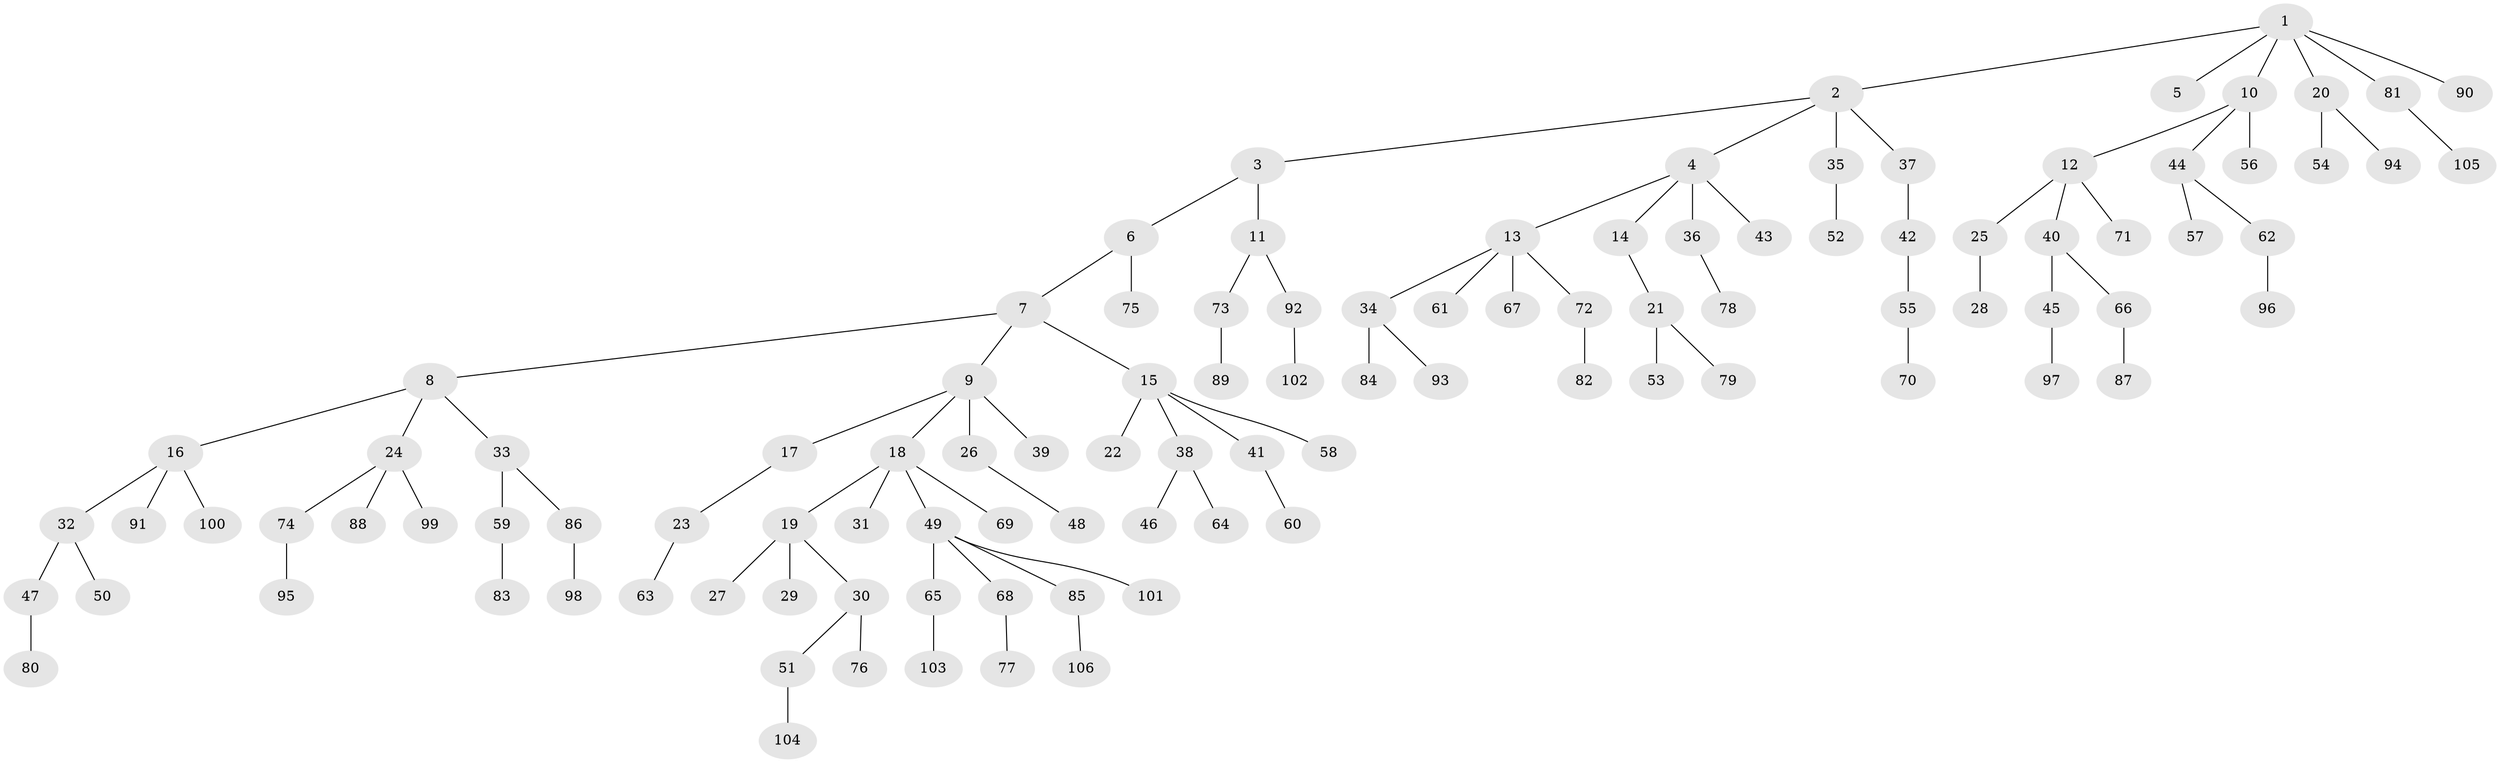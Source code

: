 // Generated by graph-tools (version 1.1) at 2025/36/03/09/25 02:36:40]
// undirected, 106 vertices, 105 edges
graph export_dot {
graph [start="1"]
  node [color=gray90,style=filled];
  1;
  2;
  3;
  4;
  5;
  6;
  7;
  8;
  9;
  10;
  11;
  12;
  13;
  14;
  15;
  16;
  17;
  18;
  19;
  20;
  21;
  22;
  23;
  24;
  25;
  26;
  27;
  28;
  29;
  30;
  31;
  32;
  33;
  34;
  35;
  36;
  37;
  38;
  39;
  40;
  41;
  42;
  43;
  44;
  45;
  46;
  47;
  48;
  49;
  50;
  51;
  52;
  53;
  54;
  55;
  56;
  57;
  58;
  59;
  60;
  61;
  62;
  63;
  64;
  65;
  66;
  67;
  68;
  69;
  70;
  71;
  72;
  73;
  74;
  75;
  76;
  77;
  78;
  79;
  80;
  81;
  82;
  83;
  84;
  85;
  86;
  87;
  88;
  89;
  90;
  91;
  92;
  93;
  94;
  95;
  96;
  97;
  98;
  99;
  100;
  101;
  102;
  103;
  104;
  105;
  106;
  1 -- 2;
  1 -- 5;
  1 -- 10;
  1 -- 20;
  1 -- 81;
  1 -- 90;
  2 -- 3;
  2 -- 4;
  2 -- 35;
  2 -- 37;
  3 -- 6;
  3 -- 11;
  4 -- 13;
  4 -- 14;
  4 -- 36;
  4 -- 43;
  6 -- 7;
  6 -- 75;
  7 -- 8;
  7 -- 9;
  7 -- 15;
  8 -- 16;
  8 -- 24;
  8 -- 33;
  9 -- 17;
  9 -- 18;
  9 -- 26;
  9 -- 39;
  10 -- 12;
  10 -- 44;
  10 -- 56;
  11 -- 73;
  11 -- 92;
  12 -- 25;
  12 -- 40;
  12 -- 71;
  13 -- 34;
  13 -- 61;
  13 -- 67;
  13 -- 72;
  14 -- 21;
  15 -- 22;
  15 -- 38;
  15 -- 41;
  15 -- 58;
  16 -- 32;
  16 -- 91;
  16 -- 100;
  17 -- 23;
  18 -- 19;
  18 -- 31;
  18 -- 49;
  18 -- 69;
  19 -- 27;
  19 -- 29;
  19 -- 30;
  20 -- 54;
  20 -- 94;
  21 -- 53;
  21 -- 79;
  23 -- 63;
  24 -- 74;
  24 -- 88;
  24 -- 99;
  25 -- 28;
  26 -- 48;
  30 -- 51;
  30 -- 76;
  32 -- 47;
  32 -- 50;
  33 -- 59;
  33 -- 86;
  34 -- 84;
  34 -- 93;
  35 -- 52;
  36 -- 78;
  37 -- 42;
  38 -- 46;
  38 -- 64;
  40 -- 45;
  40 -- 66;
  41 -- 60;
  42 -- 55;
  44 -- 57;
  44 -- 62;
  45 -- 97;
  47 -- 80;
  49 -- 65;
  49 -- 68;
  49 -- 85;
  49 -- 101;
  51 -- 104;
  55 -- 70;
  59 -- 83;
  62 -- 96;
  65 -- 103;
  66 -- 87;
  68 -- 77;
  72 -- 82;
  73 -- 89;
  74 -- 95;
  81 -- 105;
  85 -- 106;
  86 -- 98;
  92 -- 102;
}
